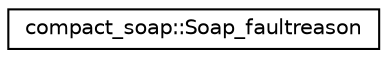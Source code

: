 digraph G
{
  edge [fontname="Helvetica",fontsize="10",labelfontname="Helvetica",labelfontsize="10"];
  node [fontname="Helvetica",fontsize="10",shape=record];
  rankdir="LR";
  Node1 [label="compact_soap::Soap_faultreason",height=0.2,width=0.4,color="black", fillcolor="white", style="filled",URL="$classcompact__soap_1_1_soap__faultreason.html"];
}

